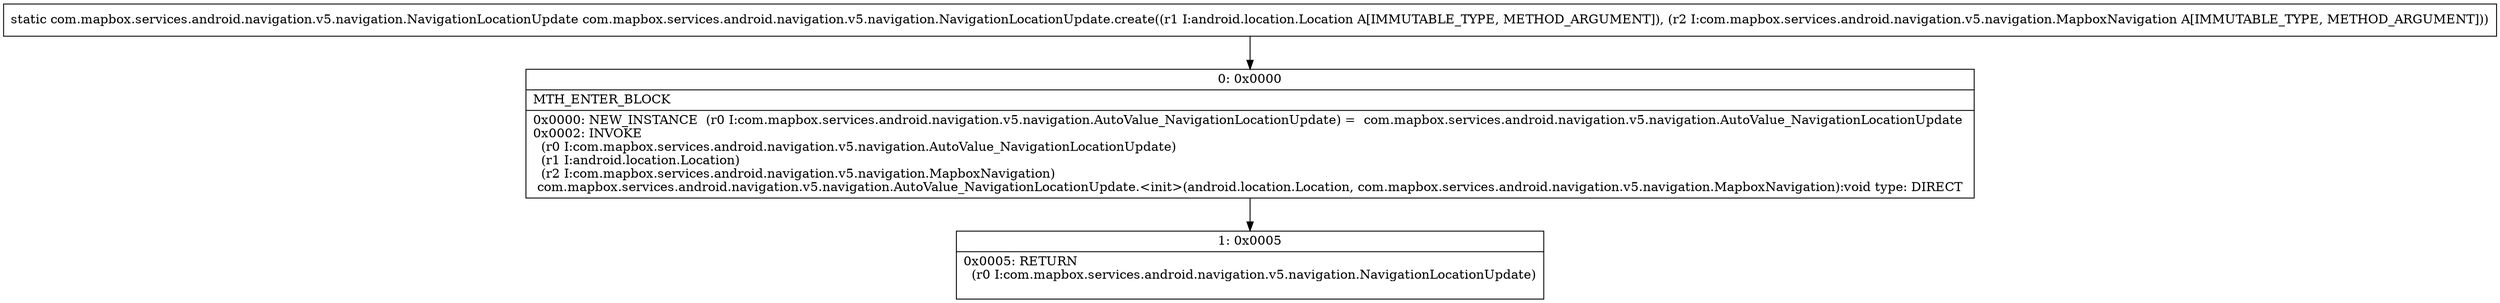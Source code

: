 digraph "CFG forcom.mapbox.services.android.navigation.v5.navigation.NavigationLocationUpdate.create(Landroid\/location\/Location;Lcom\/mapbox\/services\/android\/navigation\/v5\/navigation\/MapboxNavigation;)Lcom\/mapbox\/services\/android\/navigation\/v5\/navigation\/NavigationLocationUpdate;" {
Node_0 [shape=record,label="{0\:\ 0x0000|MTH_ENTER_BLOCK\l|0x0000: NEW_INSTANCE  (r0 I:com.mapbox.services.android.navigation.v5.navigation.AutoValue_NavigationLocationUpdate) =  com.mapbox.services.android.navigation.v5.navigation.AutoValue_NavigationLocationUpdate \l0x0002: INVOKE  \l  (r0 I:com.mapbox.services.android.navigation.v5.navigation.AutoValue_NavigationLocationUpdate)\l  (r1 I:android.location.Location)\l  (r2 I:com.mapbox.services.android.navigation.v5.navigation.MapboxNavigation)\l com.mapbox.services.android.navigation.v5.navigation.AutoValue_NavigationLocationUpdate.\<init\>(android.location.Location, com.mapbox.services.android.navigation.v5.navigation.MapboxNavigation):void type: DIRECT \l}"];
Node_1 [shape=record,label="{1\:\ 0x0005|0x0005: RETURN  \l  (r0 I:com.mapbox.services.android.navigation.v5.navigation.NavigationLocationUpdate)\l \l}"];
MethodNode[shape=record,label="{static com.mapbox.services.android.navigation.v5.navigation.NavigationLocationUpdate com.mapbox.services.android.navigation.v5.navigation.NavigationLocationUpdate.create((r1 I:android.location.Location A[IMMUTABLE_TYPE, METHOD_ARGUMENT]), (r2 I:com.mapbox.services.android.navigation.v5.navigation.MapboxNavigation A[IMMUTABLE_TYPE, METHOD_ARGUMENT])) }"];
MethodNode -> Node_0;
Node_0 -> Node_1;
}

